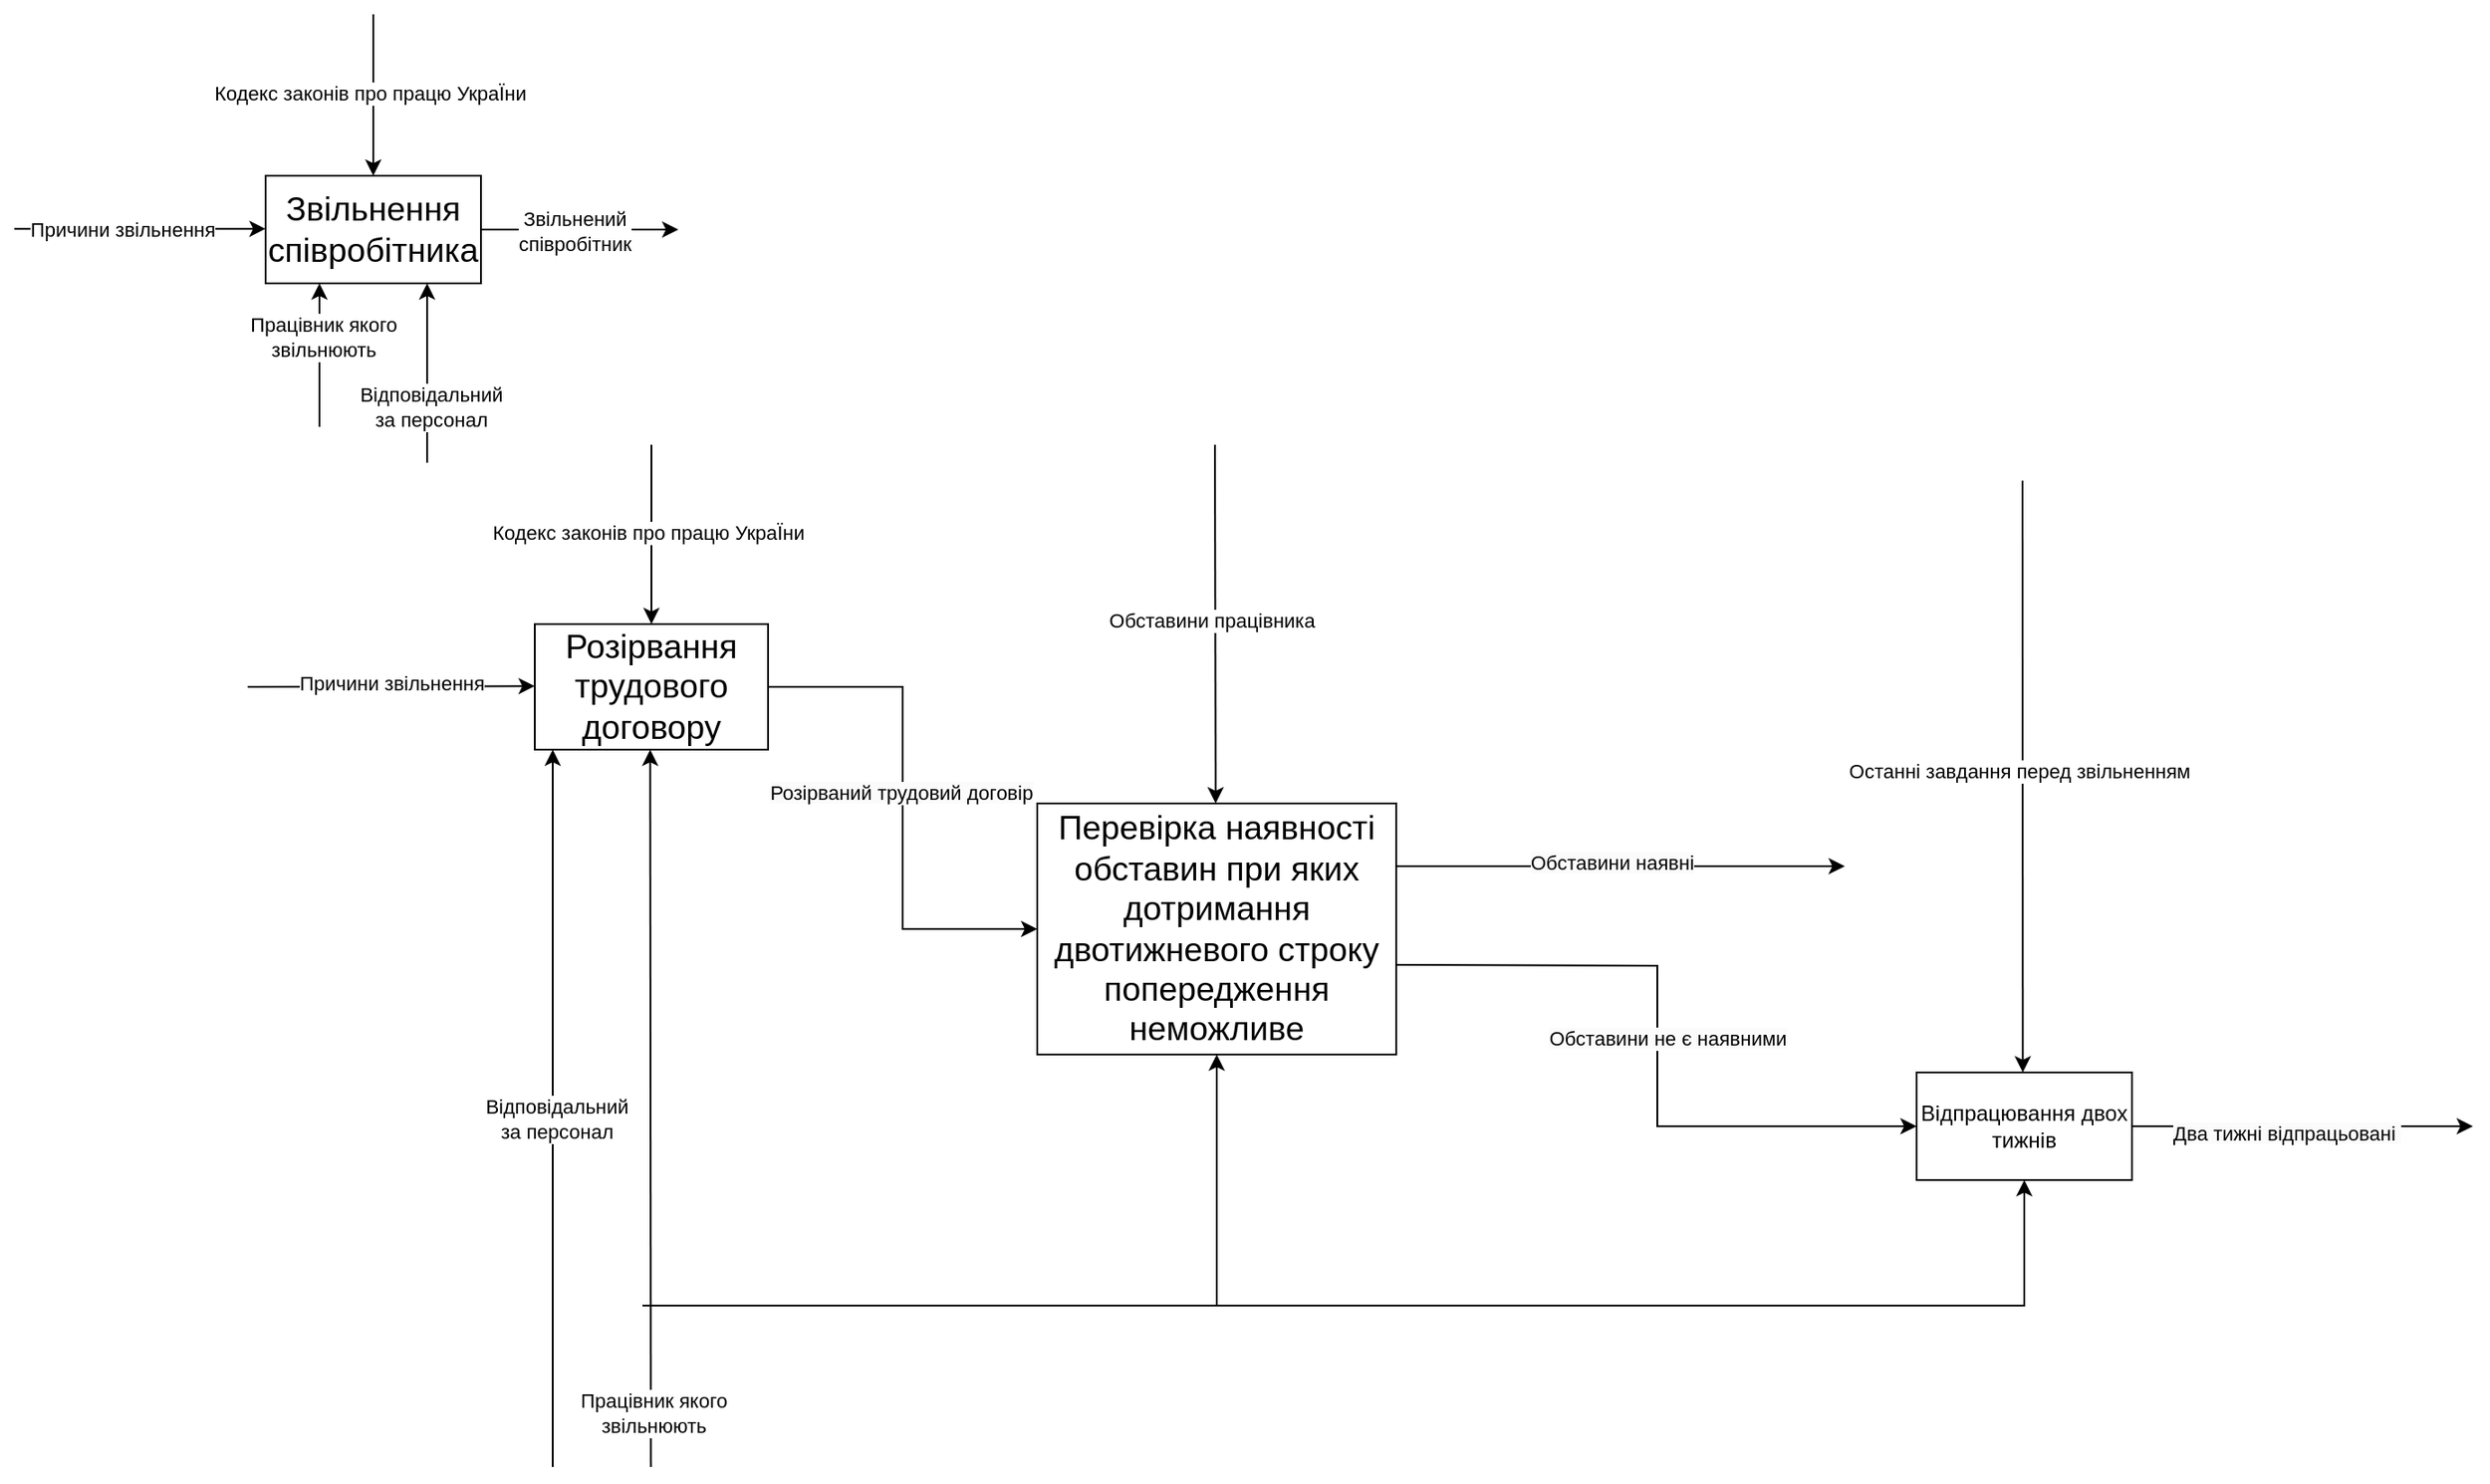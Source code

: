 <mxfile version="25.0.3">
  <diagram name="Seite-1" id="suJzFGqc4fXeb_E-Xz__">
    <mxGraphModel dx="1679" dy="1564" grid="1" gridSize="10" guides="1" tooltips="1" connect="1" arrows="1" fold="1" page="1" pageScale="1" pageWidth="1169" pageHeight="827" math="0" shadow="0">
      <root>
        <mxCell id="0" />
        <mxCell id="1" parent="0" />
        <mxCell id="-a7qwdZ9P-PZwPtFbG1W-8" style="edgeStyle=orthogonalEdgeStyle;rounded=0;orthogonalLoop=1;jettySize=auto;html=1;" edge="1" parent="1" source="-a7qwdZ9P-PZwPtFbG1W-1">
          <mxGeometry relative="1" as="geometry">
            <mxPoint x="220" y="-20" as="targetPoint" />
          </mxGeometry>
        </mxCell>
        <mxCell id="-a7qwdZ9P-PZwPtFbG1W-9" value="Звільнений&lt;div&gt;співробітник&lt;/div&gt;" style="edgeLabel;html=1;align=center;verticalAlign=middle;resizable=0;points=[];" vertex="1" connectable="0" parent="-a7qwdZ9P-PZwPtFbG1W-8">
          <mxGeometry x="-0.062" y="-1" relative="1" as="geometry">
            <mxPoint as="offset" />
          </mxGeometry>
        </mxCell>
        <mxCell id="-a7qwdZ9P-PZwPtFbG1W-1" value="&lt;span style=&quot;font-size:14.0pt;line-height:&lt;br/&gt;107%;font-family:&amp;quot;Calibri&amp;quot;,sans-serif;mso-ascii-theme-font:minor-latin;&lt;br/&gt;mso-fareast-font-family:Calibri;mso-fareast-theme-font:minor-latin;mso-hansi-theme-font:&lt;br/&gt;minor-latin;mso-bidi-font-family:&amp;quot;Times New Roman&amp;quot;;mso-bidi-theme-font:minor-bidi;&lt;br/&gt;mso-ansi-language:UK;mso-fareast-language:EN-US;mso-bidi-language:AR-SA&quot; lang=&quot;UK&quot;&gt;Звільнення&lt;br/&gt;співробітника&lt;/span&gt;" style="rounded=0;whiteSpace=wrap;html=1;" vertex="1" parent="1">
          <mxGeometry x="-10" y="-50" width="120" height="60" as="geometry" />
        </mxCell>
        <mxCell id="-a7qwdZ9P-PZwPtFbG1W-2" value="" style="endArrow=classic;html=1;rounded=0;entryX=0.5;entryY=0;entryDx=0;entryDy=0;" edge="1" parent="1" target="-a7qwdZ9P-PZwPtFbG1W-1">
          <mxGeometry width="50" height="50" relative="1" as="geometry">
            <mxPoint x="50" y="-140" as="sourcePoint" />
            <mxPoint x="70" y="40" as="targetPoint" />
          </mxGeometry>
        </mxCell>
        <mxCell id="-a7qwdZ9P-PZwPtFbG1W-3" value="Кодекс законів про працю УкраЇни" style="edgeLabel;html=1;align=center;verticalAlign=middle;resizable=0;points=[];" vertex="1" connectable="0" parent="-a7qwdZ9P-PZwPtFbG1W-2">
          <mxGeometry x="-0.022" y="-2" relative="1" as="geometry">
            <mxPoint as="offset" />
          </mxGeometry>
        </mxCell>
        <mxCell id="-a7qwdZ9P-PZwPtFbG1W-4" value="" style="endArrow=classic;html=1;rounded=0;entryX=0;entryY=0.5;entryDx=0;entryDy=0;" edge="1" parent="1">
          <mxGeometry width="50" height="50" relative="1" as="geometry">
            <mxPoint x="-150" y="-20.42" as="sourcePoint" />
            <mxPoint x="-10" y="-20.42" as="targetPoint" />
          </mxGeometry>
        </mxCell>
        <mxCell id="-a7qwdZ9P-PZwPtFbG1W-5" value="Причини звільнення" style="edgeLabel;html=1;align=center;verticalAlign=middle;resizable=0;points=[];" vertex="1" connectable="0" parent="-a7qwdZ9P-PZwPtFbG1W-4">
          <mxGeometry x="-0.003" y="2" relative="1" as="geometry">
            <mxPoint x="-10" y="2" as="offset" />
          </mxGeometry>
        </mxCell>
        <mxCell id="-a7qwdZ9P-PZwPtFbG1W-6" value="" style="endArrow=classic;html=1;rounded=0;" edge="1" parent="1">
          <mxGeometry width="50" height="50" relative="1" as="geometry">
            <mxPoint x="80" y="110" as="sourcePoint" />
            <mxPoint x="80" y="10" as="targetPoint" />
          </mxGeometry>
        </mxCell>
        <mxCell id="-a7qwdZ9P-PZwPtFbG1W-7" value="Відповідальний&lt;div&gt;за персонал&lt;/div&gt;" style="edgeLabel;html=1;align=center;verticalAlign=middle;resizable=0;points=[];" vertex="1" connectable="0" parent="-a7qwdZ9P-PZwPtFbG1W-6">
          <mxGeometry x="0.087" y="-2" relative="1" as="geometry">
            <mxPoint y="23" as="offset" />
          </mxGeometry>
        </mxCell>
        <mxCell id="-a7qwdZ9P-PZwPtFbG1W-10" style="edgeStyle=orthogonalEdgeStyle;rounded=0;orthogonalLoop=1;jettySize=auto;html=1;entryX=0;entryY=0.5;entryDx=0;entryDy=0;" edge="1" parent="1" source="-a7qwdZ9P-PZwPtFbG1W-12" target="-a7qwdZ9P-PZwPtFbG1W-25">
          <mxGeometry relative="1" as="geometry">
            <mxPoint x="370" y="230" as="targetPoint" />
          </mxGeometry>
        </mxCell>
        <mxCell id="-a7qwdZ9P-PZwPtFbG1W-11" value="&lt;span style=&quot;text-wrap-mode: wrap; background-color: rgb(251, 251, 251); line-height: 100%;&quot;&gt;&lt;font face=&quot;Helvetica&quot;&gt;Розірваний трудовий договір&lt;/font&gt;&lt;/span&gt;" style="edgeLabel;html=1;align=center;verticalAlign=middle;resizable=0;points=[];" vertex="1" connectable="0" parent="-a7qwdZ9P-PZwPtFbG1W-10">
          <mxGeometry x="-0.062" y="-1" relative="1" as="geometry">
            <mxPoint as="offset" />
          </mxGeometry>
        </mxCell>
        <mxCell id="-a7qwdZ9P-PZwPtFbG1W-12" value="&lt;font face=&quot;Calibri, sans-serif&quot;&gt;&lt;span style=&quot;font-size: 18.667px;&quot;&gt;Розірвання трудового договору&lt;/span&gt;&lt;/font&gt;" style="rounded=0;whiteSpace=wrap;html=1;" vertex="1" parent="1">
          <mxGeometry x="140" y="200" width="130" height="70" as="geometry" />
        </mxCell>
        <mxCell id="-a7qwdZ9P-PZwPtFbG1W-13" value="" style="endArrow=classic;html=1;rounded=0;entryX=0.5;entryY=0;entryDx=0;entryDy=0;" edge="1" parent="1" target="-a7qwdZ9P-PZwPtFbG1W-12">
          <mxGeometry width="50" height="50" relative="1" as="geometry">
            <mxPoint x="205" y="100" as="sourcePoint" />
            <mxPoint x="220" y="290" as="targetPoint" />
          </mxGeometry>
        </mxCell>
        <mxCell id="-a7qwdZ9P-PZwPtFbG1W-14" value="Кодекс законів про працю УкраЇни" style="edgeLabel;html=1;align=center;verticalAlign=middle;resizable=0;points=[];" vertex="1" connectable="0" parent="-a7qwdZ9P-PZwPtFbG1W-13">
          <mxGeometry x="-0.022" y="-2" relative="1" as="geometry">
            <mxPoint as="offset" />
          </mxGeometry>
        </mxCell>
        <mxCell id="-a7qwdZ9P-PZwPtFbG1W-15" value="" style="endArrow=classic;html=1;rounded=0;entryX=0;entryY=0.5;entryDx=0;entryDy=0;" edge="1" parent="1">
          <mxGeometry width="50" height="50" relative="1" as="geometry">
            <mxPoint x="-20" y="235" as="sourcePoint" />
            <mxPoint x="140.0" y="234.58" as="targetPoint" />
          </mxGeometry>
        </mxCell>
        <mxCell id="-a7qwdZ9P-PZwPtFbG1W-16" value="Причини звільнення" style="edgeLabel;html=1;align=center;verticalAlign=middle;resizable=0;points=[];" vertex="1" connectable="0" parent="-a7qwdZ9P-PZwPtFbG1W-15">
          <mxGeometry x="-0.003" y="2" relative="1" as="geometry">
            <mxPoint as="offset" />
          </mxGeometry>
        </mxCell>
        <mxCell id="-a7qwdZ9P-PZwPtFbG1W-19" value="" style="endArrow=classic;html=1;rounded=0;entryX=0.25;entryY=1;entryDx=0;entryDy=0;" edge="1" parent="1" target="-a7qwdZ9P-PZwPtFbG1W-1">
          <mxGeometry width="50" height="50" relative="1" as="geometry">
            <mxPoint x="20" y="90" as="sourcePoint" />
            <mxPoint x="10" y="10" as="targetPoint" />
          </mxGeometry>
        </mxCell>
        <mxCell id="-a7qwdZ9P-PZwPtFbG1W-20" value="Працівник якого&lt;div&gt;звільнюють&lt;/div&gt;" style="edgeLabel;html=1;align=center;verticalAlign=middle;resizable=0;points=[];" vertex="1" connectable="0" parent="-a7qwdZ9P-PZwPtFbG1W-19">
          <mxGeometry x="0.087" y="-2" relative="1" as="geometry">
            <mxPoint y="-7" as="offset" />
          </mxGeometry>
        </mxCell>
        <mxCell id="-a7qwdZ9P-PZwPtFbG1W-21" value="" style="endArrow=classic;html=1;rounded=0;" edge="1" parent="1">
          <mxGeometry width="50" height="50" relative="1" as="geometry">
            <mxPoint x="150" y="670" as="sourcePoint" />
            <mxPoint x="150" y="270" as="targetPoint" />
          </mxGeometry>
        </mxCell>
        <mxCell id="-a7qwdZ9P-PZwPtFbG1W-22" value="Відповідальний&lt;div&gt;за персонал&lt;/div&gt;" style="edgeLabel;html=1;align=center;verticalAlign=middle;resizable=0;points=[];" vertex="1" connectable="0" parent="-a7qwdZ9P-PZwPtFbG1W-21">
          <mxGeometry x="0.087" y="-2" relative="1" as="geometry">
            <mxPoint y="23" as="offset" />
          </mxGeometry>
        </mxCell>
        <mxCell id="-a7qwdZ9P-PZwPtFbG1W-23" value="" style="endArrow=classic;html=1;rounded=0;entryX=0.25;entryY=1;entryDx=0;entryDy=0;" edge="1" parent="1">
          <mxGeometry width="50" height="50" relative="1" as="geometry">
            <mxPoint x="204.71" y="670" as="sourcePoint" />
            <mxPoint x="204.29" y="270" as="targetPoint" />
          </mxGeometry>
        </mxCell>
        <mxCell id="-a7qwdZ9P-PZwPtFbG1W-24" value="Працівник якого&lt;div&gt;звільнюють&lt;/div&gt;" style="edgeLabel;html=1;align=center;verticalAlign=middle;resizable=0;points=[];" vertex="1" connectable="0" parent="-a7qwdZ9P-PZwPtFbG1W-23">
          <mxGeometry x="0.087" y="-2" relative="1" as="geometry">
            <mxPoint x="-1" y="187" as="offset" />
          </mxGeometry>
        </mxCell>
        <mxCell id="-a7qwdZ9P-PZwPtFbG1W-30" style="edgeStyle=orthogonalEdgeStyle;rounded=0;orthogonalLoop=1;jettySize=auto;html=1;exitX=1;exitY=0.25;exitDx=0;exitDy=0;" edge="1" parent="1" source="-a7qwdZ9P-PZwPtFbG1W-25">
          <mxGeometry relative="1" as="geometry">
            <mxPoint x="870" y="335" as="targetPoint" />
          </mxGeometry>
        </mxCell>
        <mxCell id="-a7qwdZ9P-PZwPtFbG1W-31" value="&lt;font&gt;&lt;span style=&quot;font-family: Calibri, sans-serif; text-wrap-mode: wrap; background-color: rgb(251, 251, 251);&quot;&gt;Обставини&amp;nbsp;&lt;/span&gt;&lt;span style=&quot;font-family: Calibri, sans-serif; text-wrap-mode: wrap; background-color: rgb(251, 251, 251);&quot;&gt;наявні&lt;/span&gt;&lt;/font&gt;" style="edgeLabel;html=1;align=center;verticalAlign=middle;resizable=0;points=[];" vertex="1" connectable="0" parent="-a7qwdZ9P-PZwPtFbG1W-30">
          <mxGeometry x="-0.364" y="2" relative="1" as="geometry">
            <mxPoint x="40" as="offset" />
          </mxGeometry>
        </mxCell>
        <mxCell id="-a7qwdZ9P-PZwPtFbG1W-25" value="&lt;font face=&quot;Calibri, sans-serif&quot;&gt;&lt;span style=&quot;font-size: 18.667px;&quot;&gt;Перевірка наявності обставин при яких дотримання двотижневого строку попередження неможливе&lt;/span&gt;&lt;/font&gt;" style="rounded=0;whiteSpace=wrap;html=1;" vertex="1" parent="1">
          <mxGeometry x="420" y="300" width="200" height="140" as="geometry" />
        </mxCell>
        <mxCell id="-a7qwdZ9P-PZwPtFbG1W-26" value="" style="endArrow=classic;html=1;rounded=0;entryX=0.5;entryY=0;entryDx=0;entryDy=0;" edge="1" parent="1">
          <mxGeometry width="50" height="50" relative="1" as="geometry">
            <mxPoint x="519" y="100" as="sourcePoint" />
            <mxPoint x="519.41" y="300" as="targetPoint" />
          </mxGeometry>
        </mxCell>
        <mxCell id="-a7qwdZ9P-PZwPtFbG1W-27" value="Обставини працівника" style="edgeLabel;html=1;align=center;verticalAlign=middle;resizable=0;points=[];" vertex="1" connectable="0" parent="-a7qwdZ9P-PZwPtFbG1W-26">
          <mxGeometry x="-0.022" y="-2" relative="1" as="geometry">
            <mxPoint as="offset" />
          </mxGeometry>
        </mxCell>
        <mxCell id="-a7qwdZ9P-PZwPtFbG1W-29" value="" style="endArrow=classic;html=1;rounded=0;entryX=0.5;entryY=1;entryDx=0;entryDy=0;" edge="1" parent="1" target="-a7qwdZ9P-PZwPtFbG1W-25">
          <mxGeometry width="50" height="50" relative="1" as="geometry">
            <mxPoint x="200" y="580" as="sourcePoint" />
            <mxPoint x="250" y="530" as="targetPoint" />
            <Array as="points">
              <mxPoint x="520" y="580" />
            </Array>
          </mxGeometry>
        </mxCell>
        <mxCell id="-a7qwdZ9P-PZwPtFbG1W-33" style="edgeStyle=orthogonalEdgeStyle;rounded=0;orthogonalLoop=1;jettySize=auto;html=1;exitX=1;exitY=0.25;exitDx=0;exitDy=0;entryX=0;entryY=0.5;entryDx=0;entryDy=0;" edge="1" parent="1" target="-a7qwdZ9P-PZwPtFbG1W-35">
          <mxGeometry relative="1" as="geometry">
            <mxPoint x="870" y="390" as="targetPoint" />
            <mxPoint x="620" y="390" as="sourcePoint" />
          </mxGeometry>
        </mxCell>
        <mxCell id="-a7qwdZ9P-PZwPtFbG1W-34" value="&lt;font&gt;&lt;span style=&quot;font-family: Calibri, sans-serif; text-wrap-mode: wrap; background-color: rgb(251, 251, 251);&quot;&gt;Обставини не є&amp;nbsp;&lt;/span&gt;&lt;span style=&quot;font-family: Calibri, sans-serif; text-wrap-mode: wrap; background-color: rgb(251, 251, 251);&quot;&gt;наявними&lt;/span&gt;&lt;/font&gt;" style="edgeLabel;html=1;align=center;verticalAlign=middle;resizable=0;points=[];" vertex="1" connectable="0" parent="-a7qwdZ9P-PZwPtFbG1W-33">
          <mxGeometry x="-0.364" y="2" relative="1" as="geometry">
            <mxPoint x="30" y="42" as="offset" />
          </mxGeometry>
        </mxCell>
        <mxCell id="-a7qwdZ9P-PZwPtFbG1W-39" style="edgeStyle=orthogonalEdgeStyle;rounded=0;orthogonalLoop=1;jettySize=auto;html=1;" edge="1" parent="1" source="-a7qwdZ9P-PZwPtFbG1W-35">
          <mxGeometry relative="1" as="geometry">
            <mxPoint x="1220" y="480" as="targetPoint" />
          </mxGeometry>
        </mxCell>
        <mxCell id="-a7qwdZ9P-PZwPtFbG1W-40" value="&lt;span style=&quot;text-wrap-mode: wrap; background-color: rgb(251, 251, 251);&quot;&gt;&lt;font&gt;Два тижні в&lt;/font&gt;&lt;/span&gt;&lt;span style=&quot;text-wrap-mode: wrap; background-color: rgb(251, 251, 251);&quot;&gt;ідпрацьовані&amp;nbsp;&lt;/span&gt;" style="edgeLabel;html=1;align=center;verticalAlign=middle;resizable=0;points=[];" vertex="1" connectable="0" parent="-a7qwdZ9P-PZwPtFbG1W-39">
          <mxGeometry x="-0.103" y="-4" relative="1" as="geometry">
            <mxPoint as="offset" />
          </mxGeometry>
        </mxCell>
        <mxCell id="-a7qwdZ9P-PZwPtFbG1W-35" value="Відпрацювання двох тижнів" style="rounded=0;whiteSpace=wrap;html=1;" vertex="1" parent="1">
          <mxGeometry x="910" y="450" width="120" height="60" as="geometry" />
        </mxCell>
        <mxCell id="-a7qwdZ9P-PZwPtFbG1W-36" value="" style="endArrow=classic;html=1;rounded=0;entryX=0.5;entryY=1;entryDx=0;entryDy=0;" edge="1" parent="1" target="-a7qwdZ9P-PZwPtFbG1W-35">
          <mxGeometry width="50" height="50" relative="1" as="geometry">
            <mxPoint x="520" y="580" as="sourcePoint" />
            <mxPoint x="950" y="560" as="targetPoint" />
            <Array as="points">
              <mxPoint x="970" y="580" />
            </Array>
          </mxGeometry>
        </mxCell>
        <mxCell id="-a7qwdZ9P-PZwPtFbG1W-37" value="" style="endArrow=classic;html=1;rounded=0;entryX=0.5;entryY=0;entryDx=0;entryDy=0;" edge="1" parent="1">
          <mxGeometry width="50" height="50" relative="1" as="geometry">
            <mxPoint x="969" y="120" as="sourcePoint" />
            <mxPoint x="969.17" y="450" as="targetPoint" />
          </mxGeometry>
        </mxCell>
        <mxCell id="-a7qwdZ9P-PZwPtFbG1W-38" value="Останні завдання перед звільненням" style="edgeLabel;html=1;align=center;verticalAlign=middle;resizable=0;points=[];" vertex="1" connectable="0" parent="-a7qwdZ9P-PZwPtFbG1W-37">
          <mxGeometry x="-0.022" y="-2" relative="1" as="geometry">
            <mxPoint as="offset" />
          </mxGeometry>
        </mxCell>
      </root>
    </mxGraphModel>
  </diagram>
</mxfile>
